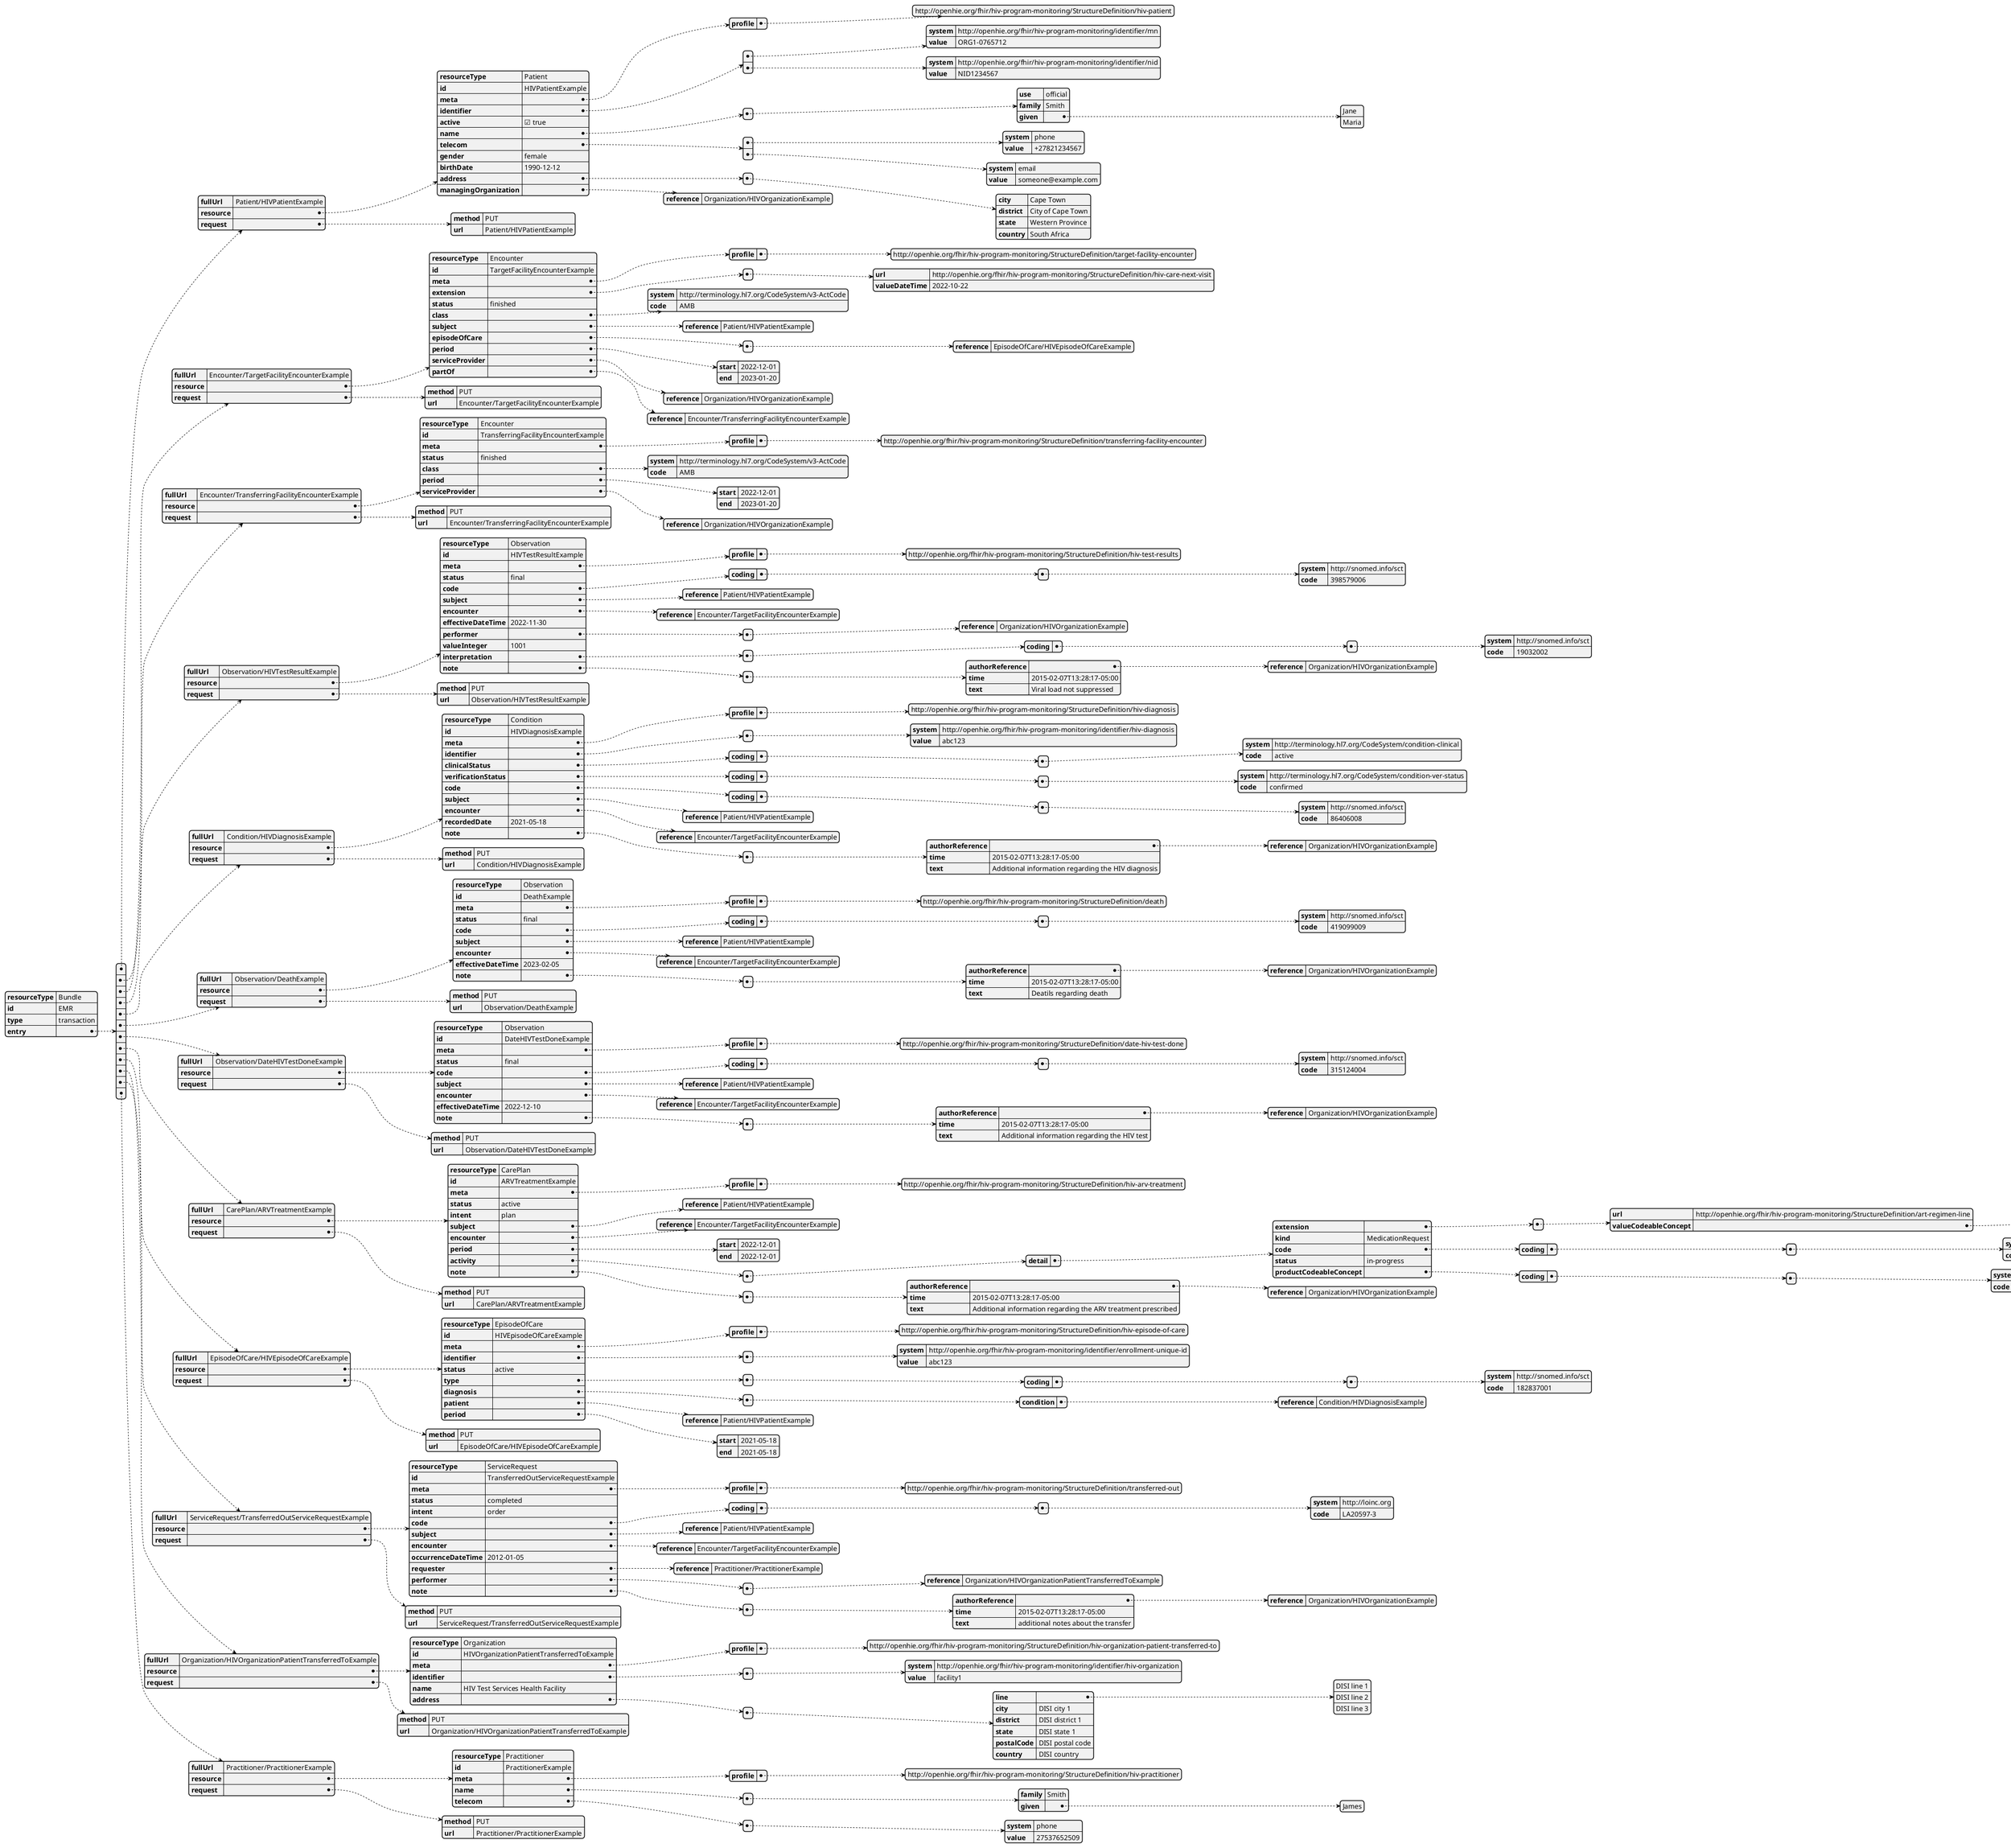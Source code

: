 @startjson emr-bundle
{
  "resourceType" : "Bundle",
  "id" : "EMR",
  "type" : "transaction",
  "entry" : [{
    "fullUrl" : "Patient/HIVPatientExample",
    "resource" : {
      "resourceType" : "Patient",
      "id" : "HIVPatientExample",
      "meta" : {
        "profile" : ["http://openhie.org/fhir/hiv-program-monitoring/StructureDefinition/hiv-patient"]
      },
     
      "identifier" : [{
        "system" : "http://openhie.org/fhir/hiv-program-monitoring/identifier/mn",
        "value" : "ORG1-0765712"
      },
      {
        "system" : "http://openhie.org/fhir/hiv-program-monitoring/identifier/nid",
        "value" : "NID1234567"
      }],
      "active" : true,
      "name" : [{
        "use" : "official",
        "family" : "Smith",
        "given" : ["Jane",
        "Maria"]
      }],
      "telecom" : [{
        "system" : "phone",
        "value" : "+27821234567"
      },
      {
        "system" : "email",
        "value" : "someone@example.com"
      }],
      "gender" : "female",
      "birthDate" : "1990-12-12",
      "address" : [{
        "city" : "Cape Town",
        "district" : "City of Cape Town",
        "state" : "Western Province",
        "country" : "South Africa"
      }],
      "managingOrganization" : {
        "reference" : "Organization/HIVOrganizationExample"
      }
    },
    "request" : {
      "method" : "PUT",
      "url" : "Patient/HIVPatientExample"
    }
  },
  {
    "fullUrl" : "Encounter/TargetFacilityEncounterExample",
    "resource" : {
      "resourceType" : "Encounter",
      "id" : "TargetFacilityEncounterExample",
      "meta" : {
        "profile" : ["http://openhie.org/fhir/hiv-program-monitoring/StructureDefinition/target-facility-encounter"]
      },
    
      "extension" : [{
        "url" : "http://openhie.org/fhir/hiv-program-monitoring/StructureDefinition/hiv-care-next-visit",
        "valueDateTime" : "2022-10-22"
      }],
      "status" : "finished",
      "class" : {
        "system" : "http://terminology.hl7.org/CodeSystem/v3-ActCode",
        "code" : "AMB"
      },
      "subject" : {
        "reference" : "Patient/HIVPatientExample"
      },
      "episodeOfCare" : [{
        "reference" : "EpisodeOfCare/HIVEpisodeOfCareExample"
      }],
      "period" : {
        "start" : "2022-12-01",
        "end" : "2023-01-20"
      },
      "serviceProvider" : {
        "reference" : "Organization/HIVOrganizationExample"
      },
      "partOf" : {
        "reference" : "Encounter/TransferringFacilityEncounterExample"
      }
    },
    "request" : {
      "method" : "PUT",
      "url" : "Encounter/TargetFacilityEncounterExample"
    }
  },
  {
    "fullUrl" : "Encounter/TransferringFacilityEncounterExample",
    "resource" : {
      "resourceType" : "Encounter",
      "id" : "TransferringFacilityEncounterExample",
      "meta" : {
        "profile" : ["http://openhie.org/fhir/hiv-program-monitoring/StructureDefinition/transferring-facility-encounter"]
      },
    
      "status" : "finished",
      "class" : {
        "system" : "http://terminology.hl7.org/CodeSystem/v3-ActCode",
        "code" : "AMB"
      },
      "period" : {
        "start" : "2022-12-01",
        "end" : "2023-01-20"
      },
      "serviceProvider" : {
        "reference" : "Organization/HIVOrganizationExample"
      }
    },
    "request" : {
      "method" : "PUT",
      "url" : "Encounter/TransferringFacilityEncounterExample"
    }
  },
  {
    "fullUrl" : "Observation/HIVTestResultExample",
    "resource" : {
      "resourceType" : "Observation",
      "id" : "HIVTestResultExample",
      "meta" : {
        "profile" : ["http://openhie.org/fhir/hiv-program-monitoring/StructureDefinition/hiv-test-results"]
      },
    
      "status" : "final",
      "code" : {
        "coding" : [{
          "system" : "http://snomed.info/sct",
          "code" : "398579006"
        }]
      },
      "subject" : {
        "reference" : "Patient/HIVPatientExample"
      },
      "encounter" : {
        "reference" : "Encounter/TargetFacilityEncounterExample"
      },
      "effectiveDateTime" : "2022-11-30",
      "performer" : [{
        "reference" : "Organization/HIVOrganizationExample"
      }],
      "valueInteger" : 1001,
      "interpretation" : [{
        "coding" : [{
          "system" : "http://snomed.info/sct",
          "code" : "19032002"
        }]
      }],
      "note" : [{
        "authorReference" : {
          "reference" : "Organization/HIVOrganizationExample"
        },
        "time" : "2015-02-07T13:28:17-05:00",
        "text" : "Viral load not suppressed"
      }]
    },
    "request" : {
      "method" : "PUT",
      "url" : "Observation/HIVTestResultExample"
    }
  },
  {
    "fullUrl" : "Condition/HIVDiagnosisExample",
    "resource" : {
      "resourceType" : "Condition",
      "id" : "HIVDiagnosisExample",
      "meta" : {
        "profile" : ["http://openhie.org/fhir/hiv-program-monitoring/StructureDefinition/hiv-diagnosis"]
      },
     
      "identifier" : [{
        "system" : "http://openhie.org/fhir/hiv-program-monitoring/identifier/hiv-diagnosis",
        "value" : "abc123"
      }],
      "clinicalStatus" : {
        "coding" : [{
          "system" : "http://terminology.hl7.org/CodeSystem/condition-clinical",
          "code" : "active"
        }]
      },
      "verificationStatus" : {
        "coding" : [{
          "system" : "http://terminology.hl7.org/CodeSystem/condition-ver-status",
          "code" : "confirmed"
        }]
      },
      "code" : {
        "coding" : [{
          "system" : "http://snomed.info/sct",
          "code" : "86406008"
        }]
      },
      "subject" : {
        "reference" : "Patient/HIVPatientExample"
      },
      "encounter" : {
        "reference" : "Encounter/TargetFacilityEncounterExample"
      },
      "recordedDate" : "2021-05-18",
      "note" : [{
        "authorReference" : {
          "reference" : "Organization/HIVOrganizationExample"
        },
        "time" : "2015-02-07T13:28:17-05:00",
        "text" : "Additional information regarding the HIV diagnosis"
      }]
    },
    "request" : {
      "method" : "PUT",
      "url" : "Condition/HIVDiagnosisExample"
    }
  },
  {
    "fullUrl" : "Observation/DeathExample",
    "resource" : {
      "resourceType" : "Observation",
      "id" : "DeathExample",
      "meta" : {
        "profile" : ["http://openhie.org/fhir/hiv-program-monitoring/StructureDefinition/death"]
      },
     
      "status" : "final",
      "code" : {
        "coding" : [{
          "system" : "http://snomed.info/sct",
          "code" : "419099009"
        }]
      },
      "subject" : {
        "reference" : "Patient/HIVPatientExample"
      },
      "encounter" : {
        "reference" : "Encounter/TargetFacilityEncounterExample"
      },
      "effectiveDateTime" : "2023-02-05",
      "note" : [{
        "authorReference" : {
          "reference" : "Organization/HIVOrganizationExample"
        },
        "time" : "2015-02-07T13:28:17-05:00",
        "text" : "Deatils regarding death"
      }]
    },
    "request" : {
      "method" : "PUT",
      "url" : "Observation/DeathExample"
    }
  },
  {
    "fullUrl" : "Observation/DateHIVTestDoneExample",
    "resource" : {
      "resourceType" : "Observation",
      "id" : "DateHIVTestDoneExample",
      "meta" : {
        "profile" : ["http://openhie.org/fhir/hiv-program-monitoring/StructureDefinition/date-hiv-test-done"]
      },
     
      "status" : "final",
      "code" : {
        "coding" : [{
          "system" : "http://snomed.info/sct",
          "code" : "315124004"
        }]
      },
      "subject" : {
        "reference" : "Patient/HIVPatientExample"
      },
      "encounter" : {
        "reference" : "Encounter/TargetFacilityEncounterExample"
      },
      "effectiveDateTime" : "2022-12-10",
      "note" : [{
        "authorReference" : {
          "reference" : "Organization/HIVOrganizationExample"
        },
        "time" : "2015-02-07T13:28:17-05:00",
        "text" : "Additional information regarding the HIV test"
      }]
    },
    "request" : {
      "method" : "PUT",
      "url" : "Observation/DateHIVTestDoneExample"
    }
  },
  {
    "fullUrl" : "CarePlan/ARVTreatmentExample",
    "resource" : {
      "resourceType" : "CarePlan",
      "id" : "ARVTreatmentExample",
      "meta" : {
        "profile" : ["http://openhie.org/fhir/hiv-program-monitoring/StructureDefinition/hiv-arv-treatment"]
      },
     
      "status" : "active",
      "intent" : "plan",
      "subject" : {
        "reference" : "Patient/HIVPatientExample"
      },
      "encounter" : {
        "reference" : "Encounter/TargetFacilityEncounterExample"
      },
      "period" : {
        "start" : "2022-12-01",
        "end" : "2022-12-01"
      },
      "activity" : [{
        "detail" : {
          "extension" : [{
            "url" : "http://openhie.org/fhir/hiv-program-monitoring/StructureDefinition/art-regimen-line",
            "valueCodeableConcept" : {
              "coding" : [{
                "system" : "http://snomed.info/sct",
                "code" : "708255002"
              }]
            }
          }],
          "kind" : "MedicationRequest",
          "code" : {
            "coding" : [{
              "system" : "http://loinc.org",
              "code" : "45260-7"
            }]
          },
          "status" : "in-progress",
          "productCodeableConcept" : {
            "coding" : [{
              "system" : "http://snomed.info/sct",
              "code" : "387005008"
            }]
          }
        }
      }],
      "note" : [{
        "authorReference" : {
          "reference" : "Organization/HIVOrganizationExample"
        },
        "time" : "2015-02-07T13:28:17-05:00",
        "text" : "Additional information regarding the ARV treatment prescribed"
      }]
    },
    "request" : {
      "method" : "PUT",
      "url" : "CarePlan/ARVTreatmentExample"
    }
  },
  {
    "fullUrl" : "EpisodeOfCare/HIVEpisodeOfCareExample",
    "resource" : {
      "resourceType" : "EpisodeOfCare",
      "id" : "HIVEpisodeOfCareExample",
      "meta" : {
        "profile" : ["http://openhie.org/fhir/hiv-program-monitoring/StructureDefinition/hiv-episode-of-care"]
      },
     
      "identifier" : [{
        "system" : "http://openhie.org/fhir/hiv-program-monitoring/identifier/enrollment-unique-id",
        "value" : "abc123"
      }],
      "status" : "active",
      "type" : [{
        "coding" : [{
          "system" : "http://snomed.info/sct",
          "code" : "182837001"
        }]
      }],
      "diagnosis" : [{
        "condition" : {
          "reference" : "Condition/HIVDiagnosisExample"
        }
      }],
      "patient" : {
        "reference" : "Patient/HIVPatientExample"
      },
      "period" : {
        "start" : "2021-05-18",
        "end" : "2021-05-18"
      }
    },
    "request" : {
      "method" : "PUT",
      "url" : "EpisodeOfCare/HIVEpisodeOfCareExample"
    }
  },
  {
    "fullUrl" : "ServiceRequest/TransferredOutServiceRequestExample",
    "resource" : {
      "resourceType" : "ServiceRequest",
      "id" : "TransferredOutServiceRequestExample",
      "meta" : {
        "profile" : ["http://openhie.org/fhir/hiv-program-monitoring/StructureDefinition/transferred-out"]
      },
     
      "status" : "completed",
      "intent" : "order",
      "code" : {
        "coding" : [{
          "system" : "http://loinc.org",
          "code" : "LA20597-3"
        }]
      },
      "subject" : {
        "reference" : "Patient/HIVPatientExample"
      },
      "encounter" : {
        "reference" : "Encounter/TargetFacilityEncounterExample"
      },
      "occurrenceDateTime" : "2012-01-05",
      "requester" : {
        "reference" : "Practitioner/PractitionerExample"
      },
      "performer" : [{
        "reference" : "Organization/HIVOrganizationPatientTransferredToExample"
      }],
      "note" : [{
        "authorReference" : {
          "reference" : "Organization/HIVOrganizationExample"
        },
        "time" : "2015-02-07T13:28:17-05:00",
        "text" : "additional notes about the transfer"
      }]
    },
    "request" : {
      "method" : "PUT",
      "url" : "ServiceRequest/TransferredOutServiceRequestExample"
    }
  },
  {
    "fullUrl" : "Organization/HIVOrganizationPatientTransferredToExample",
    "resource" : {
      "resourceType" : "Organization",
      "id" : "HIVOrganizationPatientTransferredToExample",
      "meta" : {
        "profile" : ["http://openhie.org/fhir/hiv-program-monitoring/StructureDefinition/hiv-organization-patient-transferred-to"]
      },
     
      "identifier" : [{
        "system" : "http://openhie.org/fhir/hiv-program-monitoring/identifier/hiv-organization",
        "value" : "facility1"
      }],
      "name" : "HIV Test Services Health Facility",
      "address" : [{
        "line" : ["DISI line 1",
        "DISI line 2",
        "DISI line 3"],
        "city" : "DISI city 1",
        "district" : "DISI district 1",
        "state" : "DISI state 1",
        "postalCode" : "DISI postal code",
        "country" : "DISI country"
      }]
    },
    "request" : {
      "method" : "PUT",
      "url" : "Organization/HIVOrganizationPatientTransferredToExample"
    }
  },
  {
    "fullUrl" : "Practitioner/PractitionerExample",
    "resource" : {
      "resourceType" : "Practitioner",
      "id" : "PractitionerExample",
      "meta" : {
        "profile" : ["http://openhie.org/fhir/hiv-program-monitoring/StructureDefinition/hiv-practitioner"]
      },
     
      "name" : [{
        "family" : "Smith",
        "given" : ["James"]
      }],
      "telecom" : [{
        "system" : "phone",
        "value" : "27537652509"
      }]
    },
    "request" : {
      "method" : "PUT",
      "url" : "Practitioner/PractitionerExample"
    }
  }]
}
@endjson
